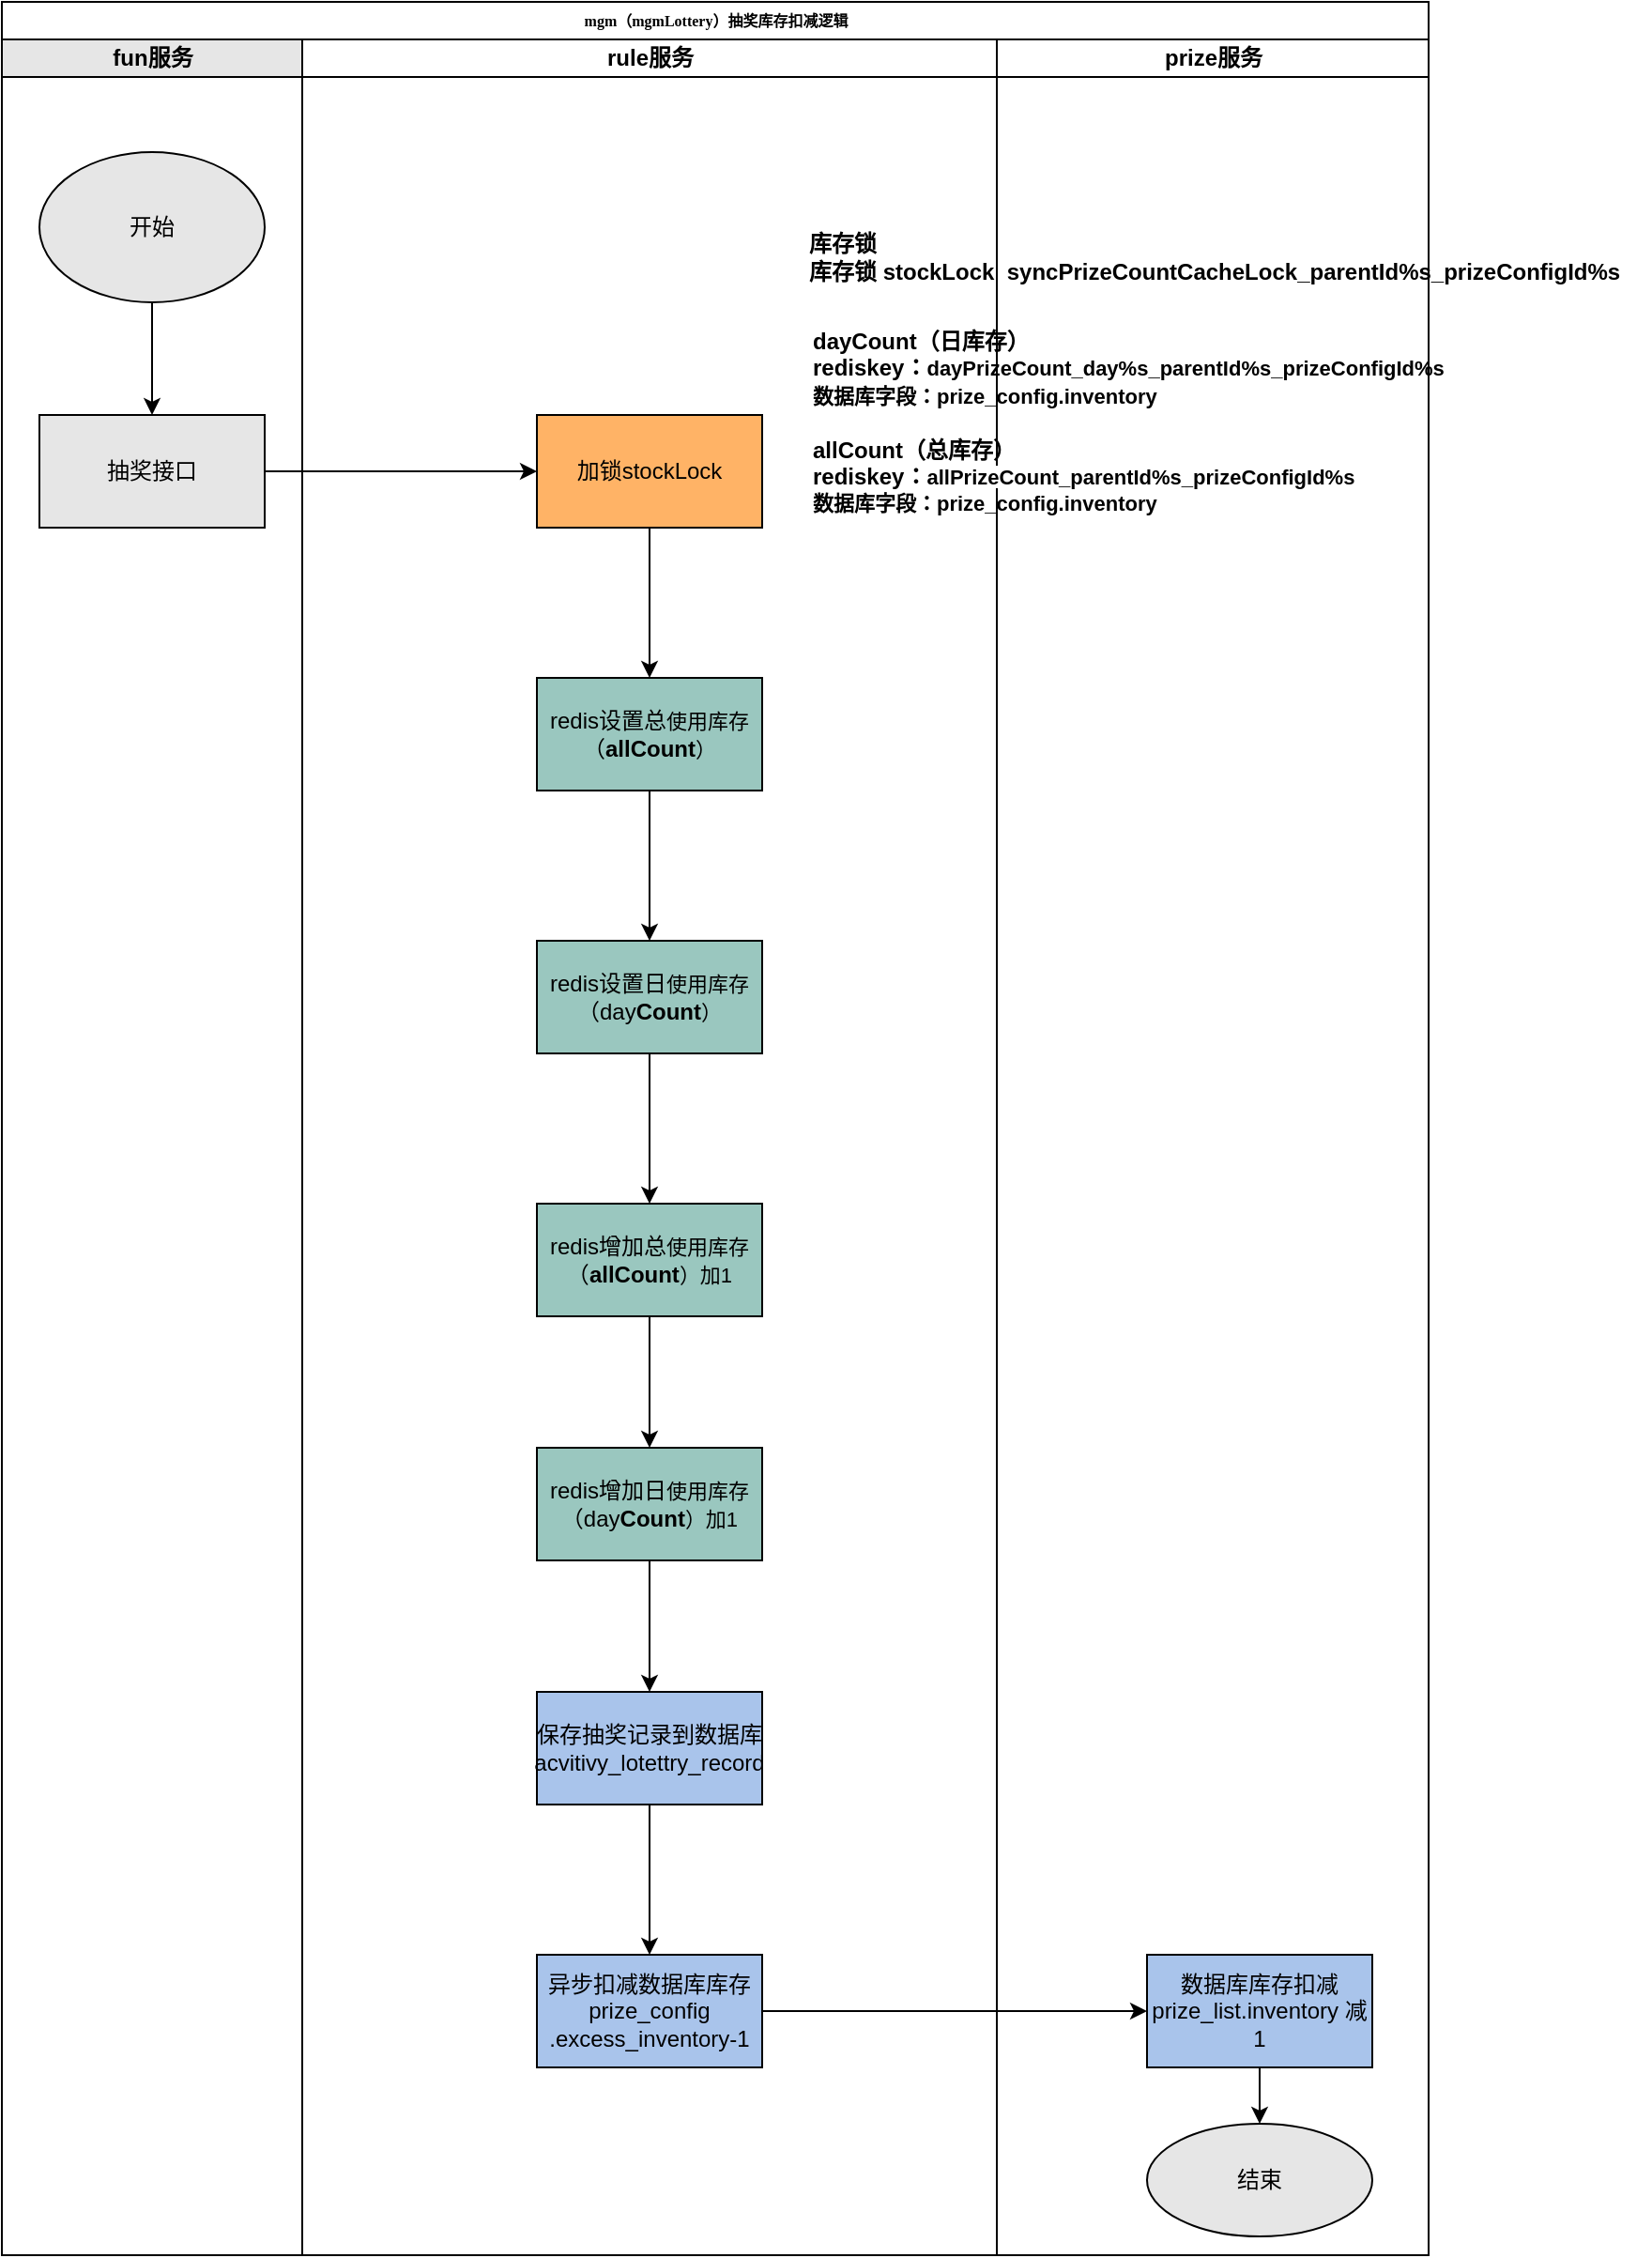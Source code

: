 <mxfile version="20.0.1" type="github">
  <diagram name="Page-1" id="74e2e168-ea6b-b213-b513-2b3c1d86103e">
    <mxGraphModel dx="1603" dy="606" grid="1" gridSize="10" guides="1" tooltips="1" connect="1" arrows="1" fold="1" page="1" pageScale="1" pageWidth="1100" pageHeight="850" background="none" math="0" shadow="0">
      <root>
        <mxCell id="0" />
        <mxCell id="1" parent="0" />
        <mxCell id="77e6c97f196da883-1" value="mgm（mgmLottery）&lt;span style=&quot;background-color: initial;&quot;&gt;抽奖库存扣减逻辑&lt;/span&gt;" style="swimlane;html=1;childLayout=stackLayout;startSize=20;rounded=0;shadow=0;labelBackgroundColor=none;strokeWidth=1;fontFamily=Verdana;fontSize=8;align=center;" parent="1" vertex="1">
          <mxGeometry x="70" y="50" width="760" height="1200" as="geometry" />
        </mxCell>
        <mxCell id="77e6c97f196da883-2" value="fun服务" style="swimlane;html=1;startSize=20;fillColor=#E6E6E6;" parent="77e6c97f196da883-1" vertex="1">
          <mxGeometry y="20" width="160" height="1180" as="geometry" />
        </mxCell>
        <mxCell id="H8gWmgWeNY98q9dUtouS-47" style="edgeStyle=orthogonalEdgeStyle;rounded=0;orthogonalLoop=1;jettySize=auto;html=1;exitX=0.5;exitY=1;exitDx=0;exitDy=0;entryX=0.5;entryY=0;entryDx=0;entryDy=0;" edge="1" parent="77e6c97f196da883-2" source="H8gWmgWeNY98q9dUtouS-4" target="H8gWmgWeNY98q9dUtouS-7">
          <mxGeometry relative="1" as="geometry" />
        </mxCell>
        <mxCell id="H8gWmgWeNY98q9dUtouS-4" value="开始" style="ellipse;whiteSpace=wrap;html=1;fillColor=#E6E6E6;" vertex="1" parent="77e6c97f196da883-2">
          <mxGeometry x="20" y="60" width="120" height="80" as="geometry" />
        </mxCell>
        <mxCell id="H8gWmgWeNY98q9dUtouS-7" value="抽奖接口" style="whiteSpace=wrap;html=1;fillColor=#E6E6E6;" vertex="1" parent="77e6c97f196da883-2">
          <mxGeometry x="20" y="200" width="120" height="60" as="geometry" />
        </mxCell>
        <mxCell id="77e6c97f196da883-3" value="rule服务" style="swimlane;html=1;startSize=20;" parent="77e6c97f196da883-1" vertex="1">
          <mxGeometry x="160" y="20" width="370" height="1180" as="geometry" />
        </mxCell>
        <mxCell id="H8gWmgWeNY98q9dUtouS-16" value="加锁&lt;span style=&quot;&quot;&gt;stockLock&lt;/span&gt;" style="whiteSpace=wrap;html=1;fillColor=#FFB366;" vertex="1" parent="77e6c97f196da883-3">
          <mxGeometry x="125" y="200" width="120" height="60" as="geometry" />
        </mxCell>
        <mxCell id="H8gWmgWeNY98q9dUtouS-18" value="redis设置总&lt;span style=&quot;font-size: 11px; text-align: left;&quot;&gt;使用库存&lt;/span&gt;（&lt;b style=&quot;text-align: left;&quot;&gt;allCount&lt;/b&gt;&lt;span style=&quot;font-size: 11px; text-align: left;&quot;&gt;）&lt;/span&gt;" style="whiteSpace=wrap;html=1;fillColor=#9AC7BF;" vertex="1" parent="77e6c97f196da883-3">
          <mxGeometry x="125" y="340" width="120" height="60" as="geometry" />
        </mxCell>
        <mxCell id="H8gWmgWeNY98q9dUtouS-19" value="" style="edgeStyle=orthogonalEdgeStyle;rounded=0;orthogonalLoop=1;jettySize=auto;html=1;" edge="1" parent="77e6c97f196da883-3" source="H8gWmgWeNY98q9dUtouS-16" target="H8gWmgWeNY98q9dUtouS-18">
          <mxGeometry relative="1" as="geometry" />
        </mxCell>
        <mxCell id="H8gWmgWeNY98q9dUtouS-23" value="" style="edgeStyle=orthogonalEdgeStyle;rounded=0;orthogonalLoop=1;jettySize=auto;html=1;" edge="1" parent="77e6c97f196da883-3" source="H8gWmgWeNY98q9dUtouS-20">
          <mxGeometry relative="1" as="geometry">
            <mxPoint x="185" y="620" as="targetPoint" />
          </mxGeometry>
        </mxCell>
        <mxCell id="H8gWmgWeNY98q9dUtouS-20" value="redis设置日&lt;span style=&quot;font-size: 11px; text-align: left;&quot;&gt;使用库存&lt;/span&gt;（day&lt;b style=&quot;text-align: left;&quot;&gt;Count&lt;/b&gt;&lt;span style=&quot;font-size: 11px; text-align: left;&quot;&gt;）&lt;/span&gt;" style="whiteSpace=wrap;html=1;fillColor=#9AC7BF;" vertex="1" parent="77e6c97f196da883-3">
          <mxGeometry x="125" y="480" width="120" height="60" as="geometry" />
        </mxCell>
        <mxCell id="H8gWmgWeNY98q9dUtouS-21" value="" style="edgeStyle=orthogonalEdgeStyle;rounded=0;orthogonalLoop=1;jettySize=auto;html=1;" edge="1" parent="77e6c97f196da883-3" source="H8gWmgWeNY98q9dUtouS-18" target="H8gWmgWeNY98q9dUtouS-20">
          <mxGeometry relative="1" as="geometry" />
        </mxCell>
        <mxCell id="H8gWmgWeNY98q9dUtouS-50" style="edgeStyle=orthogonalEdgeStyle;rounded=0;orthogonalLoop=1;jettySize=auto;html=1;entryX=0.5;entryY=0;entryDx=0;entryDy=0;" edge="1" parent="77e6c97f196da883-3" source="H8gWmgWeNY98q9dUtouS-48" target="H8gWmgWeNY98q9dUtouS-49">
          <mxGeometry relative="1" as="geometry" />
        </mxCell>
        <mxCell id="H8gWmgWeNY98q9dUtouS-48" value="redis增加总&lt;span style=&quot;font-size: 11px; text-align: left;&quot;&gt;使用库存&lt;/span&gt;（&lt;b style=&quot;text-align: left;&quot;&gt;allCount&lt;/b&gt;&lt;span style=&quot;font-size: 11px; text-align: left;&quot;&gt;）加1&lt;/span&gt;" style="whiteSpace=wrap;html=1;fillColor=#9AC7BF;" vertex="1" parent="77e6c97f196da883-3">
          <mxGeometry x="125" y="620" width="120" height="60" as="geometry" />
        </mxCell>
        <mxCell id="H8gWmgWeNY98q9dUtouS-52" style="edgeStyle=orthogonalEdgeStyle;rounded=0;orthogonalLoop=1;jettySize=auto;html=1;entryX=0.5;entryY=0;entryDx=0;entryDy=0;" edge="1" parent="77e6c97f196da883-3" source="H8gWmgWeNY98q9dUtouS-49" target="H8gWmgWeNY98q9dUtouS-51">
          <mxGeometry relative="1" as="geometry" />
        </mxCell>
        <mxCell id="H8gWmgWeNY98q9dUtouS-49" value="redis增加日&lt;span style=&quot;font-size: 11px; text-align: left;&quot;&gt;使用库存&lt;/span&gt;（day&lt;b style=&quot;text-align: left;&quot;&gt;Count&lt;/b&gt;&lt;span style=&quot;font-size: 11px; text-align: left;&quot;&gt;）加1&lt;/span&gt;" style="whiteSpace=wrap;html=1;fillColor=#9AC7BF;" vertex="1" parent="77e6c97f196da883-3">
          <mxGeometry x="125" y="750" width="120" height="60" as="geometry" />
        </mxCell>
        <mxCell id="H8gWmgWeNY98q9dUtouS-60" style="edgeStyle=orthogonalEdgeStyle;rounded=0;orthogonalLoop=1;jettySize=auto;html=1;entryX=0.5;entryY=0;entryDx=0;entryDy=0;" edge="1" parent="77e6c97f196da883-3" source="H8gWmgWeNY98q9dUtouS-51" target="H8gWmgWeNY98q9dUtouS-53">
          <mxGeometry relative="1" as="geometry" />
        </mxCell>
        <mxCell id="H8gWmgWeNY98q9dUtouS-51" value="保存抽奖记录到数据库acvitivy_lotettry_record" style="whiteSpace=wrap;html=1;fillColor=#A9C4EB;" vertex="1" parent="77e6c97f196da883-3">
          <mxGeometry x="125" y="880" width="120" height="60" as="geometry" />
        </mxCell>
        <mxCell id="H8gWmgWeNY98q9dUtouS-53" value="异步扣减数据库库存&lt;br&gt;prize_config&lt;br&gt;.excess_inventory-1" style="whiteSpace=wrap;html=1;fillColor=#A9C4EB;" vertex="1" parent="77e6c97f196da883-3">
          <mxGeometry x="125" y="1020" width="120" height="60" as="geometry" />
        </mxCell>
        <mxCell id="77e6c97f196da883-4" value="prize服务" style="swimlane;html=1;startSize=20;" parent="77e6c97f196da883-1" vertex="1">
          <mxGeometry x="530" y="20" width="230" height="1180" as="geometry" />
        </mxCell>
        <mxCell id="H8gWmgWeNY98q9dUtouS-14" value="&lt;b&gt;dayCount（日库存）&lt;br&gt;		rediskey：&lt;span style=&quot;font-size: 11px;&quot;&gt;dayPrizeCount_day%s_parentId%s_prizeConfigId%s&lt;/span&gt;&lt;br&gt;&lt;span style=&quot;font-size: 11px;&quot;&gt;	&lt;/span&gt;&lt;span style=&quot;font-size: 11px;&quot;&gt;	&lt;/span&gt;&lt;span style=&quot;font-size: 11px;&quot;&gt;数据库字段：prize_config.inventory&lt;/span&gt;&lt;br&gt;&lt;span style=&quot;background-color: rgb(255, 255, 255);&quot;&gt;&lt;br&gt;&lt;/span&gt;allCount（总库存）&lt;br&gt;rediskey：&lt;span style=&quot;font-size: 11px; background-color: rgb(255, 255, 255);&quot;&gt;allPrizeCount_parentId%s_prizeConfigId%s&lt;/span&gt;&lt;br&gt;&lt;span style=&quot;font-size: 11px;&quot;&gt;&lt;/span&gt;&lt;span style=&quot;font-size: 11px;&quot;&gt;&lt;/span&gt;&lt;span style=&quot;font-size: 11px;&quot;&gt;数据库字段：prize_config.inventory&lt;/span&gt;&lt;/b&gt;&lt;span style=&quot;background-color: rgb(255, 255, 255);&quot;&gt;&lt;b&gt;&lt;br&gt;&lt;/b&gt;&lt;br&gt;&lt;/span&gt;" style="text;html=1;align=left;verticalAlign=middle;resizable=0;points=[];autosize=1;strokeColor=none;fillColor=none;" vertex="1" parent="77e6c97f196da883-4">
          <mxGeometry x="-100" y="151" width="380" height="120" as="geometry" />
        </mxCell>
        <mxCell id="H8gWmgWeNY98q9dUtouS-15" value="&lt;span style=&quot;&quot;&gt;	&lt;/span&gt;&lt;span style=&quot;&quot;&gt;	&lt;/span&gt;&lt;span style=&quot;&quot;&gt;	&lt;/span&gt;&lt;span style=&quot;&quot;&gt;	&lt;/span&gt;&lt;span style=&quot;&quot;&gt;	&lt;/span&gt;&lt;span style=&quot;&quot;&gt;	&lt;/span&gt;&lt;b&gt;库存锁&lt;br&gt;库存锁 stockLock&amp;nbsp; syncPrizeCountCacheLock_parentId%s_prizeConfigId%s&lt;/b&gt;" style="text;html=1;align=left;verticalAlign=middle;resizable=0;points=[];autosize=1;strokeColor=none;fillColor=none;" vertex="1" parent="77e6c97f196da883-4">
          <mxGeometry x="-102" y="101" width="450" height="30" as="geometry" />
        </mxCell>
        <mxCell id="H8gWmgWeNY98q9dUtouS-55" value="数据库库存扣减&lt;br&gt;prize_list.inventory 减1" style="whiteSpace=wrap;html=1;fillColor=#A9C4EB;" vertex="1" parent="77e6c97f196da883-4">
          <mxGeometry x="80" y="1020" width="120" height="60" as="geometry" />
        </mxCell>
        <mxCell id="H8gWmgWeNY98q9dUtouS-56" value="结束" style="ellipse;whiteSpace=wrap;html=1;fillColor=#E6E6E6;" vertex="1" parent="77e6c97f196da883-4">
          <mxGeometry x="80" y="1110" width="120" height="60" as="geometry" />
        </mxCell>
        <mxCell id="H8gWmgWeNY98q9dUtouS-54" value="" style="edgeStyle=orthogonalEdgeStyle;rounded=0;orthogonalLoop=1;jettySize=auto;html=1;" edge="1" parent="77e6c97f196da883-4" source="H8gWmgWeNY98q9dUtouS-55" target="H8gWmgWeNY98q9dUtouS-56">
          <mxGeometry relative="1" as="geometry" />
        </mxCell>
        <mxCell id="H8gWmgWeNY98q9dUtouS-64" style="edgeStyle=orthogonalEdgeStyle;rounded=0;orthogonalLoop=1;jettySize=auto;html=1;" edge="1" parent="77e6c97f196da883-1" source="H8gWmgWeNY98q9dUtouS-7" target="H8gWmgWeNY98q9dUtouS-16">
          <mxGeometry relative="1" as="geometry" />
        </mxCell>
        <mxCell id="H8gWmgWeNY98q9dUtouS-57" value="" style="edgeStyle=orthogonalEdgeStyle;rounded=0;orthogonalLoop=1;jettySize=auto;html=1;" edge="1" parent="77e6c97f196da883-1" source="H8gWmgWeNY98q9dUtouS-53" target="H8gWmgWeNY98q9dUtouS-55">
          <mxGeometry relative="1" as="geometry" />
        </mxCell>
      </root>
    </mxGraphModel>
  </diagram>
</mxfile>
